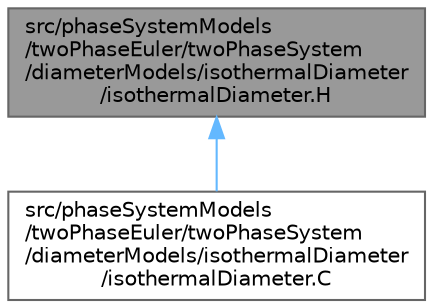 digraph "src/phaseSystemModels/twoPhaseEuler/twoPhaseSystem/diameterModels/isothermalDiameter/isothermalDiameter.H"
{
 // LATEX_PDF_SIZE
  bgcolor="transparent";
  edge [fontname=Helvetica,fontsize=10,labelfontname=Helvetica,labelfontsize=10];
  node [fontname=Helvetica,fontsize=10,shape=box,height=0.2,width=0.4];
  Node1 [id="Node000001",label="src/phaseSystemModels\l/twoPhaseEuler/twoPhaseSystem\l/diameterModels/isothermalDiameter\l/isothermalDiameter.H",height=0.2,width=0.4,color="gray40", fillcolor="grey60", style="filled", fontcolor="black",tooltip=" "];
  Node1 -> Node2 [id="edge1_Node000001_Node000002",dir="back",color="steelblue1",style="solid",tooltip=" "];
  Node2 [id="Node000002",label="src/phaseSystemModels\l/twoPhaseEuler/twoPhaseSystem\l/diameterModels/isothermalDiameter\l/isothermalDiameter.C",height=0.2,width=0.4,color="grey40", fillcolor="white", style="filled",URL="$twoPhaseEuler_2twoPhaseSystem_2diameterModels_2isothermalDiameter_2isothermalDiameter_8C.html",tooltip=" "];
}
